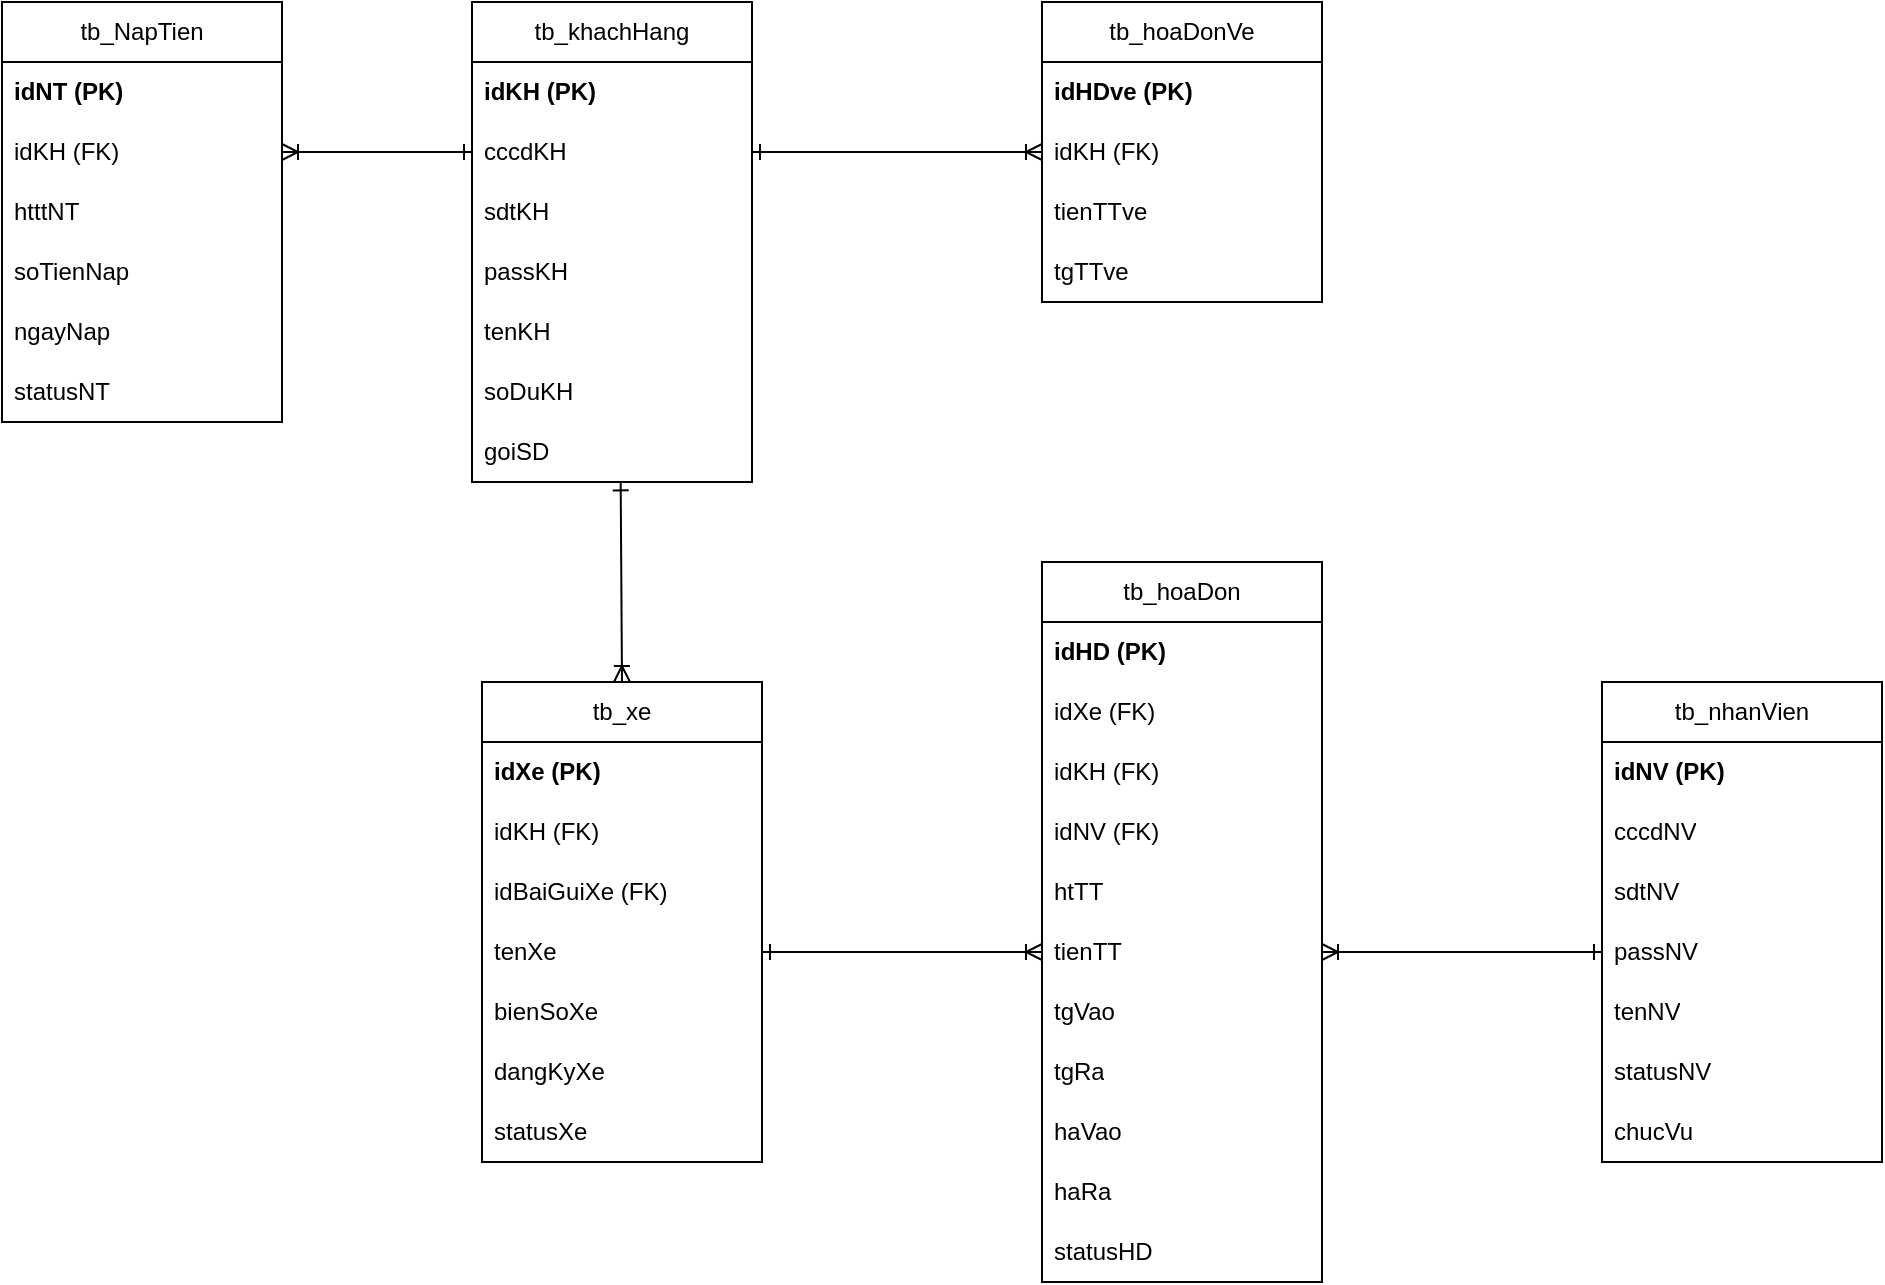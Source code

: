 <mxfile version="21.1.5" type="device">
  <diagram name="Trang-1" id="hkpelZCVldcg-jfaVRFe">
    <mxGraphModel dx="1050" dy="573" grid="1" gridSize="10" guides="1" tooltips="1" connect="1" arrows="1" fold="1" page="1" pageScale="1" pageWidth="827" pageHeight="1169" math="0" shadow="0">
      <root>
        <mxCell id="0" />
        <mxCell id="1" parent="0" />
        <mxCell id="6dqht8qecqucUkb9HaCE-1" value="tb_khachHang" style="swimlane;fontStyle=0;childLayout=stackLayout;horizontal=1;startSize=30;horizontalStack=0;resizeParent=1;resizeParentMax=0;resizeLast=0;collapsible=1;marginBottom=0;whiteSpace=wrap;html=1;" parent="1" vertex="1">
          <mxGeometry x="245" y="20" width="140" height="240" as="geometry" />
        </mxCell>
        <mxCell id="6dqht8qecqucUkb9HaCE-3" value="&lt;b&gt;idKH (PK)&lt;/b&gt;" style="text;strokeColor=none;fillColor=none;align=left;verticalAlign=middle;spacingLeft=4;spacingRight=4;overflow=hidden;points=[[0,0.5],[1,0.5]];portConstraint=eastwest;rotatable=0;whiteSpace=wrap;html=1;" parent="6dqht8qecqucUkb9HaCE-1" vertex="1">
          <mxGeometry y="30" width="140" height="30" as="geometry" />
        </mxCell>
        <mxCell id="6dqht8qecqucUkb9HaCE-4" value="cccdKH" style="text;strokeColor=none;fillColor=none;align=left;verticalAlign=middle;spacingLeft=4;spacingRight=4;overflow=hidden;points=[[0,0.5],[1,0.5]];portConstraint=eastwest;rotatable=0;whiteSpace=wrap;html=1;" parent="6dqht8qecqucUkb9HaCE-1" vertex="1">
          <mxGeometry y="60" width="140" height="30" as="geometry" />
        </mxCell>
        <mxCell id="6dqht8qecqucUkb9HaCE-8" value="sdtKH" style="text;strokeColor=none;fillColor=none;align=left;verticalAlign=middle;spacingLeft=4;spacingRight=4;overflow=hidden;points=[[0,0.5],[1,0.5]];portConstraint=eastwest;rotatable=0;whiteSpace=wrap;html=1;" parent="6dqht8qecqucUkb9HaCE-1" vertex="1">
          <mxGeometry y="90" width="140" height="30" as="geometry" />
        </mxCell>
        <mxCell id="6dqht8qecqucUkb9HaCE-7" value="passKH" style="text;strokeColor=none;fillColor=none;align=left;verticalAlign=middle;spacingLeft=4;spacingRight=4;overflow=hidden;points=[[0,0.5],[1,0.5]];portConstraint=eastwest;rotatable=0;whiteSpace=wrap;html=1;" parent="6dqht8qecqucUkb9HaCE-1" vertex="1">
          <mxGeometry y="120" width="140" height="30" as="geometry" />
        </mxCell>
        <mxCell id="6dqht8qecqucUkb9HaCE-6" value="tenKH" style="text;strokeColor=none;fillColor=none;align=left;verticalAlign=middle;spacingLeft=4;spacingRight=4;overflow=hidden;points=[[0,0.5],[1,0.5]];portConstraint=eastwest;rotatable=0;whiteSpace=wrap;html=1;" parent="6dqht8qecqucUkb9HaCE-1" vertex="1">
          <mxGeometry y="150" width="140" height="30" as="geometry" />
        </mxCell>
        <mxCell id="6dqht8qecqucUkb9HaCE-5" value="soDuKH" style="text;strokeColor=none;fillColor=none;align=left;verticalAlign=middle;spacingLeft=4;spacingRight=4;overflow=hidden;points=[[0,0.5],[1,0.5]];portConstraint=eastwest;rotatable=0;whiteSpace=wrap;html=1;" parent="6dqht8qecqucUkb9HaCE-1" vertex="1">
          <mxGeometry y="180" width="140" height="30" as="geometry" />
        </mxCell>
        <mxCell id="6dqht8qecqucUkb9HaCE-9" value="goiSD" style="text;strokeColor=none;fillColor=none;align=left;verticalAlign=middle;spacingLeft=4;spacingRight=4;overflow=hidden;points=[[0,0.5],[1,0.5]];portConstraint=eastwest;rotatable=0;whiteSpace=wrap;html=1;" parent="6dqht8qecqucUkb9HaCE-1" vertex="1">
          <mxGeometry y="210" width="140" height="30" as="geometry" />
        </mxCell>
        <mxCell id="6dqht8qecqucUkb9HaCE-10" value="tb_nhanVien" style="swimlane;fontStyle=0;childLayout=stackLayout;horizontal=1;startSize=30;horizontalStack=0;resizeParent=1;resizeParentMax=0;resizeLast=0;collapsible=1;marginBottom=0;whiteSpace=wrap;html=1;" parent="1" vertex="1">
          <mxGeometry x="810" y="360" width="140" height="240" as="geometry" />
        </mxCell>
        <mxCell id="6dqht8qecqucUkb9HaCE-11" value="&lt;b&gt;idNV (PK)&lt;/b&gt;" style="text;strokeColor=none;fillColor=none;align=left;verticalAlign=middle;spacingLeft=4;spacingRight=4;overflow=hidden;points=[[0,0.5],[1,0.5]];portConstraint=eastwest;rotatable=0;whiteSpace=wrap;html=1;" parent="6dqht8qecqucUkb9HaCE-10" vertex="1">
          <mxGeometry y="30" width="140" height="30" as="geometry" />
        </mxCell>
        <mxCell id="6dqht8qecqucUkb9HaCE-12" value="cccdNV" style="text;strokeColor=none;fillColor=none;align=left;verticalAlign=middle;spacingLeft=4;spacingRight=4;overflow=hidden;points=[[0,0.5],[1,0.5]];portConstraint=eastwest;rotatable=0;whiteSpace=wrap;html=1;" parent="6dqht8qecqucUkb9HaCE-10" vertex="1">
          <mxGeometry y="60" width="140" height="30" as="geometry" />
        </mxCell>
        <mxCell id="6dqht8qecqucUkb9HaCE-13" value="sdtNV" style="text;strokeColor=none;fillColor=none;align=left;verticalAlign=middle;spacingLeft=4;spacingRight=4;overflow=hidden;points=[[0,0.5],[1,0.5]];portConstraint=eastwest;rotatable=0;whiteSpace=wrap;html=1;" parent="6dqht8qecqucUkb9HaCE-10" vertex="1">
          <mxGeometry y="90" width="140" height="30" as="geometry" />
        </mxCell>
        <mxCell id="6dqht8qecqucUkb9HaCE-14" value="passNV" style="text;strokeColor=none;fillColor=none;align=left;verticalAlign=middle;spacingLeft=4;spacingRight=4;overflow=hidden;points=[[0,0.5],[1,0.5]];portConstraint=eastwest;rotatable=0;whiteSpace=wrap;html=1;" parent="6dqht8qecqucUkb9HaCE-10" vertex="1">
          <mxGeometry y="120" width="140" height="30" as="geometry" />
        </mxCell>
        <mxCell id="6dqht8qecqucUkb9HaCE-15" value="tenNV" style="text;strokeColor=none;fillColor=none;align=left;verticalAlign=middle;spacingLeft=4;spacingRight=4;overflow=hidden;points=[[0,0.5],[1,0.5]];portConstraint=eastwest;rotatable=0;whiteSpace=wrap;html=1;" parent="6dqht8qecqucUkb9HaCE-10" vertex="1">
          <mxGeometry y="150" width="140" height="30" as="geometry" />
        </mxCell>
        <mxCell id="6dqht8qecqucUkb9HaCE-16" value="statusNV" style="text;strokeColor=none;fillColor=none;align=left;verticalAlign=middle;spacingLeft=4;spacingRight=4;overflow=hidden;points=[[0,0.5],[1,0.5]];portConstraint=eastwest;rotatable=0;whiteSpace=wrap;html=1;" parent="6dqht8qecqucUkb9HaCE-10" vertex="1">
          <mxGeometry y="180" width="140" height="30" as="geometry" />
        </mxCell>
        <mxCell id="6dqht8qecqucUkb9HaCE-17" value="chucVu" style="text;strokeColor=none;fillColor=none;align=left;verticalAlign=middle;spacingLeft=4;spacingRight=4;overflow=hidden;points=[[0,0.5],[1,0.5]];portConstraint=eastwest;rotatable=0;whiteSpace=wrap;html=1;" parent="6dqht8qecqucUkb9HaCE-10" vertex="1">
          <mxGeometry y="210" width="140" height="30" as="geometry" />
        </mxCell>
        <mxCell id="6dqht8qecqucUkb9HaCE-26" value="tb_NapTien" style="swimlane;fontStyle=0;childLayout=stackLayout;horizontal=1;startSize=30;horizontalStack=0;resizeParent=1;resizeParentMax=0;resizeLast=0;collapsible=1;marginBottom=0;whiteSpace=wrap;html=1;" parent="1" vertex="1">
          <mxGeometry x="10" y="20" width="140" height="210" as="geometry" />
        </mxCell>
        <mxCell id="6dqht8qecqucUkb9HaCE-27" value="&lt;b&gt;idNT (PK)&lt;/b&gt;" style="text;strokeColor=none;fillColor=none;align=left;verticalAlign=middle;spacingLeft=4;spacingRight=4;overflow=hidden;points=[[0,0.5],[1,0.5]];portConstraint=eastwest;rotatable=0;whiteSpace=wrap;html=1;" parent="6dqht8qecqucUkb9HaCE-26" vertex="1">
          <mxGeometry y="30" width="140" height="30" as="geometry" />
        </mxCell>
        <mxCell id="6dqht8qecqucUkb9HaCE-28" value="idKH (FK)" style="text;strokeColor=none;fillColor=none;align=left;verticalAlign=middle;spacingLeft=4;spacingRight=4;overflow=hidden;points=[[0,0.5],[1,0.5]];portConstraint=eastwest;rotatable=0;whiteSpace=wrap;html=1;" parent="6dqht8qecqucUkb9HaCE-26" vertex="1">
          <mxGeometry y="60" width="140" height="30" as="geometry" />
        </mxCell>
        <mxCell id="6dqht8qecqucUkb9HaCE-29" value="htttNT" style="text;strokeColor=none;fillColor=none;align=left;verticalAlign=middle;spacingLeft=4;spacingRight=4;overflow=hidden;points=[[0,0.5],[1,0.5]];portConstraint=eastwest;rotatable=0;whiteSpace=wrap;html=1;" parent="6dqht8qecqucUkb9HaCE-26" vertex="1">
          <mxGeometry y="90" width="140" height="30" as="geometry" />
        </mxCell>
        <mxCell id="6dqht8qecqucUkb9HaCE-30" value="soTienNap" style="text;strokeColor=none;fillColor=none;align=left;verticalAlign=middle;spacingLeft=4;spacingRight=4;overflow=hidden;points=[[0,0.5],[1,0.5]];portConstraint=eastwest;rotatable=0;whiteSpace=wrap;html=1;" parent="6dqht8qecqucUkb9HaCE-26" vertex="1">
          <mxGeometry y="120" width="140" height="30" as="geometry" />
        </mxCell>
        <mxCell id="6dqht8qecqucUkb9HaCE-31" value="ngayNap" style="text;strokeColor=none;fillColor=none;align=left;verticalAlign=middle;spacingLeft=4;spacingRight=4;overflow=hidden;points=[[0,0.5],[1,0.5]];portConstraint=eastwest;rotatable=0;whiteSpace=wrap;html=1;" parent="6dqht8qecqucUkb9HaCE-26" vertex="1">
          <mxGeometry y="150" width="140" height="30" as="geometry" />
        </mxCell>
        <mxCell id="6dqht8qecqucUkb9HaCE-32" value="statusNT" style="text;strokeColor=none;fillColor=none;align=left;verticalAlign=middle;spacingLeft=4;spacingRight=4;overflow=hidden;points=[[0,0.5],[1,0.5]];portConstraint=eastwest;rotatable=0;whiteSpace=wrap;html=1;" parent="6dqht8qecqucUkb9HaCE-26" vertex="1">
          <mxGeometry y="180" width="140" height="30" as="geometry" />
        </mxCell>
        <mxCell id="6dqht8qecqucUkb9HaCE-34" value="tb_xe" style="swimlane;fontStyle=0;childLayout=stackLayout;horizontal=1;startSize=30;horizontalStack=0;resizeParent=1;resizeParentMax=0;resizeLast=0;collapsible=1;marginBottom=0;whiteSpace=wrap;html=1;" parent="1" vertex="1">
          <mxGeometry x="250" y="360" width="140" height="240" as="geometry" />
        </mxCell>
        <mxCell id="6dqht8qecqucUkb9HaCE-35" value="&lt;b&gt;idXe (PK)&lt;/b&gt;" style="text;strokeColor=none;fillColor=none;align=left;verticalAlign=middle;spacingLeft=4;spacingRight=4;overflow=hidden;points=[[0,0.5],[1,0.5]];portConstraint=eastwest;rotatable=0;whiteSpace=wrap;html=1;" parent="6dqht8qecqucUkb9HaCE-34" vertex="1">
          <mxGeometry y="30" width="140" height="30" as="geometry" />
        </mxCell>
        <mxCell id="6dqht8qecqucUkb9HaCE-36" value="idKH (FK)" style="text;strokeColor=none;fillColor=none;align=left;verticalAlign=middle;spacingLeft=4;spacingRight=4;overflow=hidden;points=[[0,0.5],[1,0.5]];portConstraint=eastwest;rotatable=0;whiteSpace=wrap;html=1;" parent="6dqht8qecqucUkb9HaCE-34" vertex="1">
          <mxGeometry y="60" width="140" height="30" as="geometry" />
        </mxCell>
        <mxCell id="6dqht8qecqucUkb9HaCE-72" value="idBaiGuiXe (FK)" style="text;strokeColor=none;fillColor=none;align=left;verticalAlign=middle;spacingLeft=4;spacingRight=4;overflow=hidden;points=[[0,0.5],[1,0.5]];portConstraint=eastwest;rotatable=0;whiteSpace=wrap;html=1;" parent="6dqht8qecqucUkb9HaCE-34" vertex="1">
          <mxGeometry y="90" width="140" height="30" as="geometry" />
        </mxCell>
        <mxCell id="6dqht8qecqucUkb9HaCE-37" value="tenXe" style="text;strokeColor=none;fillColor=none;align=left;verticalAlign=middle;spacingLeft=4;spacingRight=4;overflow=hidden;points=[[0,0.5],[1,0.5]];portConstraint=eastwest;rotatable=0;whiteSpace=wrap;html=1;" parent="6dqht8qecqucUkb9HaCE-34" vertex="1">
          <mxGeometry y="120" width="140" height="30" as="geometry" />
        </mxCell>
        <mxCell id="6dqht8qecqucUkb9HaCE-38" value="bienSoXe" style="text;strokeColor=none;fillColor=none;align=left;verticalAlign=middle;spacingLeft=4;spacingRight=4;overflow=hidden;points=[[0,0.5],[1,0.5]];portConstraint=eastwest;rotatable=0;whiteSpace=wrap;html=1;" parent="6dqht8qecqucUkb9HaCE-34" vertex="1">
          <mxGeometry y="150" width="140" height="30" as="geometry" />
        </mxCell>
        <mxCell id="6dqht8qecqucUkb9HaCE-39" value="dangKyXe" style="text;strokeColor=none;fillColor=none;align=left;verticalAlign=middle;spacingLeft=4;spacingRight=4;overflow=hidden;points=[[0,0.5],[1,0.5]];portConstraint=eastwest;rotatable=0;whiteSpace=wrap;html=1;" parent="6dqht8qecqucUkb9HaCE-34" vertex="1">
          <mxGeometry y="180" width="140" height="30" as="geometry" />
        </mxCell>
        <mxCell id="6dqht8qecqucUkb9HaCE-40" value="statusXe" style="text;strokeColor=none;fillColor=none;align=left;verticalAlign=middle;spacingLeft=4;spacingRight=4;overflow=hidden;points=[[0,0.5],[1,0.5]];portConstraint=eastwest;rotatable=0;whiteSpace=wrap;html=1;" parent="6dqht8qecqucUkb9HaCE-34" vertex="1">
          <mxGeometry y="210" width="140" height="30" as="geometry" />
        </mxCell>
        <mxCell id="6dqht8qecqucUkb9HaCE-42" value="tb_hoaDon" style="swimlane;fontStyle=0;childLayout=stackLayout;horizontal=1;startSize=30;horizontalStack=0;resizeParent=1;resizeParentMax=0;resizeLast=0;collapsible=1;marginBottom=0;whiteSpace=wrap;html=1;" parent="1" vertex="1">
          <mxGeometry x="530" y="300" width="140" height="360" as="geometry" />
        </mxCell>
        <mxCell id="6dqht8qecqucUkb9HaCE-43" value="&lt;b&gt;idHD (PK)&lt;/b&gt;" style="text;strokeColor=none;fillColor=none;align=left;verticalAlign=middle;spacingLeft=4;spacingRight=4;overflow=hidden;points=[[0,0.5],[1,0.5]];portConstraint=eastwest;rotatable=0;whiteSpace=wrap;html=1;" parent="6dqht8qecqucUkb9HaCE-42" vertex="1">
          <mxGeometry y="30" width="140" height="30" as="geometry" />
        </mxCell>
        <mxCell id="6dqht8qecqucUkb9HaCE-44" value="idXe (FK)" style="text;strokeColor=none;fillColor=none;align=left;verticalAlign=middle;spacingLeft=4;spacingRight=4;overflow=hidden;points=[[0,0.5],[1,0.5]];portConstraint=eastwest;rotatable=0;whiteSpace=wrap;html=1;" parent="6dqht8qecqucUkb9HaCE-42" vertex="1">
          <mxGeometry y="60" width="140" height="30" as="geometry" />
        </mxCell>
        <mxCell id="6dqht8qecqucUkb9HaCE-45" value="idKH (FK)" style="text;strokeColor=none;fillColor=none;align=left;verticalAlign=middle;spacingLeft=4;spacingRight=4;overflow=hidden;points=[[0,0.5],[1,0.5]];portConstraint=eastwest;rotatable=0;whiteSpace=wrap;html=1;" parent="6dqht8qecqucUkb9HaCE-42" vertex="1">
          <mxGeometry y="90" width="140" height="30" as="geometry" />
        </mxCell>
        <mxCell id="6dqht8qecqucUkb9HaCE-46" value="idNV (FK)" style="text;strokeColor=none;fillColor=none;align=left;verticalAlign=middle;spacingLeft=4;spacingRight=4;overflow=hidden;points=[[0,0.5],[1,0.5]];portConstraint=eastwest;rotatable=0;whiteSpace=wrap;html=1;" parent="6dqht8qecqucUkb9HaCE-42" vertex="1">
          <mxGeometry y="120" width="140" height="30" as="geometry" />
        </mxCell>
        <mxCell id="6dqht8qecqucUkb9HaCE-47" value="htTT" style="text;strokeColor=none;fillColor=none;align=left;verticalAlign=middle;spacingLeft=4;spacingRight=4;overflow=hidden;points=[[0,0.5],[1,0.5]];portConstraint=eastwest;rotatable=0;whiteSpace=wrap;html=1;" parent="6dqht8qecqucUkb9HaCE-42" vertex="1">
          <mxGeometry y="150" width="140" height="30" as="geometry" />
        </mxCell>
        <mxCell id="6dqht8qecqucUkb9HaCE-48" value="tienTT" style="text;strokeColor=none;fillColor=none;align=left;verticalAlign=middle;spacingLeft=4;spacingRight=4;overflow=hidden;points=[[0,0.5],[1,0.5]];portConstraint=eastwest;rotatable=0;whiteSpace=wrap;html=1;" parent="6dqht8qecqucUkb9HaCE-42" vertex="1">
          <mxGeometry y="180" width="140" height="30" as="geometry" />
        </mxCell>
        <mxCell id="6dqht8qecqucUkb9HaCE-49" value="tgVao" style="text;strokeColor=none;fillColor=none;align=left;verticalAlign=middle;spacingLeft=4;spacingRight=4;overflow=hidden;points=[[0,0.5],[1,0.5]];portConstraint=eastwest;rotatable=0;whiteSpace=wrap;html=1;" parent="6dqht8qecqucUkb9HaCE-42" vertex="1">
          <mxGeometry y="210" width="140" height="30" as="geometry" />
        </mxCell>
        <mxCell id="6dqht8qecqucUkb9HaCE-52" value="tgRa" style="text;strokeColor=none;fillColor=none;align=left;verticalAlign=middle;spacingLeft=4;spacingRight=4;overflow=hidden;points=[[0,0.5],[1,0.5]];portConstraint=eastwest;rotatable=0;whiteSpace=wrap;html=1;" parent="6dqht8qecqucUkb9HaCE-42" vertex="1">
          <mxGeometry y="240" width="140" height="30" as="geometry" />
        </mxCell>
        <mxCell id="6dqht8qecqucUkb9HaCE-51" value="haVao" style="text;strokeColor=none;fillColor=none;align=left;verticalAlign=middle;spacingLeft=4;spacingRight=4;overflow=hidden;points=[[0,0.5],[1,0.5]];portConstraint=eastwest;rotatable=0;whiteSpace=wrap;html=1;" parent="6dqht8qecqucUkb9HaCE-42" vertex="1">
          <mxGeometry y="270" width="140" height="30" as="geometry" />
        </mxCell>
        <mxCell id="6dqht8qecqucUkb9HaCE-56" value="haRa" style="text;strokeColor=none;fillColor=none;align=left;verticalAlign=middle;spacingLeft=4;spacingRight=4;overflow=hidden;points=[[0,0.5],[1,0.5]];portConstraint=eastwest;rotatable=0;whiteSpace=wrap;html=1;" parent="6dqht8qecqucUkb9HaCE-42" vertex="1">
          <mxGeometry y="300" width="140" height="30" as="geometry" />
        </mxCell>
        <mxCell id="6dqht8qecqucUkb9HaCE-55" value="statusHD" style="text;strokeColor=none;fillColor=none;align=left;verticalAlign=middle;spacingLeft=4;spacingRight=4;overflow=hidden;points=[[0,0.5],[1,0.5]];portConstraint=eastwest;rotatable=0;whiteSpace=wrap;html=1;" parent="6dqht8qecqucUkb9HaCE-42" vertex="1">
          <mxGeometry y="330" width="140" height="30" as="geometry" />
        </mxCell>
        <mxCell id="6dqht8qecqucUkb9HaCE-57" value="tb_hoaDonVe" style="swimlane;fontStyle=0;childLayout=stackLayout;horizontal=1;startSize=30;horizontalStack=0;resizeParent=1;resizeParentMax=0;resizeLast=0;collapsible=1;marginBottom=0;whiteSpace=wrap;html=1;" parent="1" vertex="1">
          <mxGeometry x="530" y="20" width="140" height="150" as="geometry" />
        </mxCell>
        <mxCell id="6dqht8qecqucUkb9HaCE-58" value="&lt;b&gt;idHDve (PK)&lt;/b&gt;" style="text;strokeColor=none;fillColor=none;align=left;verticalAlign=middle;spacingLeft=4;spacingRight=4;overflow=hidden;points=[[0,0.5],[1,0.5]];portConstraint=eastwest;rotatable=0;whiteSpace=wrap;html=1;" parent="6dqht8qecqucUkb9HaCE-57" vertex="1">
          <mxGeometry y="30" width="140" height="30" as="geometry" />
        </mxCell>
        <mxCell id="6dqht8qecqucUkb9HaCE-60" value="idKH (FK)" style="text;strokeColor=none;fillColor=none;align=left;verticalAlign=middle;spacingLeft=4;spacingRight=4;overflow=hidden;points=[[0,0.5],[1,0.5]];portConstraint=eastwest;rotatable=0;whiteSpace=wrap;html=1;" parent="6dqht8qecqucUkb9HaCE-57" vertex="1">
          <mxGeometry y="60" width="140" height="30" as="geometry" />
        </mxCell>
        <mxCell id="6dqht8qecqucUkb9HaCE-63" value="tienTTve" style="text;strokeColor=none;fillColor=none;align=left;verticalAlign=middle;spacingLeft=4;spacingRight=4;overflow=hidden;points=[[0,0.5],[1,0.5]];portConstraint=eastwest;rotatable=0;whiteSpace=wrap;html=1;" parent="6dqht8qecqucUkb9HaCE-57" vertex="1">
          <mxGeometry y="90" width="140" height="30" as="geometry" />
        </mxCell>
        <mxCell id="6dqht8qecqucUkb9HaCE-64" value="tgTTve" style="text;strokeColor=none;fillColor=none;align=left;verticalAlign=middle;spacingLeft=4;spacingRight=4;overflow=hidden;points=[[0,0.5],[1,0.5]];portConstraint=eastwest;rotatable=0;whiteSpace=wrap;html=1;" parent="6dqht8qecqucUkb9HaCE-57" vertex="1">
          <mxGeometry y="120" width="140" height="30" as="geometry" />
        </mxCell>
        <mxCell id="6dqht8qecqucUkb9HaCE-69" value="" style="fontSize=12;html=1;endArrow=ERoneToMany;rounded=0;exitX=0.531;exitY=1.007;exitDx=0;exitDy=0;exitPerimeter=0;entryX=0.5;entryY=0;entryDx=0;entryDy=0;startArrow=ERone;startFill=0;" parent="1" source="6dqht8qecqucUkb9HaCE-9" target="6dqht8qecqucUkb9HaCE-34" edge="1">
          <mxGeometry width="100" height="100" relative="1" as="geometry">
            <mxPoint x="360" y="410" as="sourcePoint" />
            <mxPoint x="460" y="310" as="targetPoint" />
          </mxGeometry>
        </mxCell>
        <mxCell id="6dqht8qecqucUkb9HaCE-70" value="" style="fontSize=12;html=1;endArrow=ERoneToMany;rounded=0;exitX=1;exitY=0.5;exitDx=0;exitDy=0;entryX=0;entryY=0.5;entryDx=0;entryDy=0;startArrow=ERone;startFill=0;" parent="1" source="6dqht8qecqucUkb9HaCE-37" target="6dqht8qecqucUkb9HaCE-48" edge="1">
          <mxGeometry width="100" height="100" relative="1" as="geometry">
            <mxPoint x="134" y="270" as="sourcePoint" />
            <mxPoint x="170" y="430" as="targetPoint" />
          </mxGeometry>
        </mxCell>
        <mxCell id="6dqht8qecqucUkb9HaCE-71" value="" style="fontSize=12;html=1;endArrow=ERoneToMany;rounded=0;exitX=0;exitY=0.5;exitDx=0;exitDy=0;entryX=1;entryY=0.5;entryDx=0;entryDy=0;startArrow=ERone;startFill=0;" parent="1" source="6dqht8qecqucUkb9HaCE-14" target="6dqht8qecqucUkb9HaCE-48" edge="1">
          <mxGeometry width="100" height="100" relative="1" as="geometry">
            <mxPoint x="144" y="280" as="sourcePoint" />
            <mxPoint x="180" y="440" as="targetPoint" />
          </mxGeometry>
        </mxCell>
        <mxCell id="6dqht8qecqucUkb9HaCE-74" value="" style="fontSize=12;html=1;endArrow=ERoneToMany;rounded=0;exitX=1;exitY=0.5;exitDx=0;exitDy=0;startArrow=ERone;startFill=0;entryX=0;entryY=0.5;entryDx=0;entryDy=0;" parent="1" source="6dqht8qecqucUkb9HaCE-4" target="6dqht8qecqucUkb9HaCE-60" edge="1">
          <mxGeometry width="100" height="100" relative="1" as="geometry">
            <mxPoint x="250" y="575" as="sourcePoint" />
            <mxPoint x="480" y="280" as="targetPoint" />
          </mxGeometry>
        </mxCell>
        <mxCell id="6dqht8qecqucUkb9HaCE-75" value="" style="fontSize=12;html=1;endArrow=ERoneToMany;rounded=0;exitX=0;exitY=0.5;exitDx=0;exitDy=0;entryX=1;entryY=0.5;entryDx=0;entryDy=0;startArrow=ERone;startFill=0;" parent="1" source="6dqht8qecqucUkb9HaCE-4" target="6dqht8qecqucUkb9HaCE-28" edge="1">
          <mxGeometry width="100" height="100" relative="1" as="geometry">
            <mxPoint x="260" y="585" as="sourcePoint" />
            <mxPoint x="444" y="525" as="targetPoint" />
          </mxGeometry>
        </mxCell>
      </root>
    </mxGraphModel>
  </diagram>
</mxfile>
